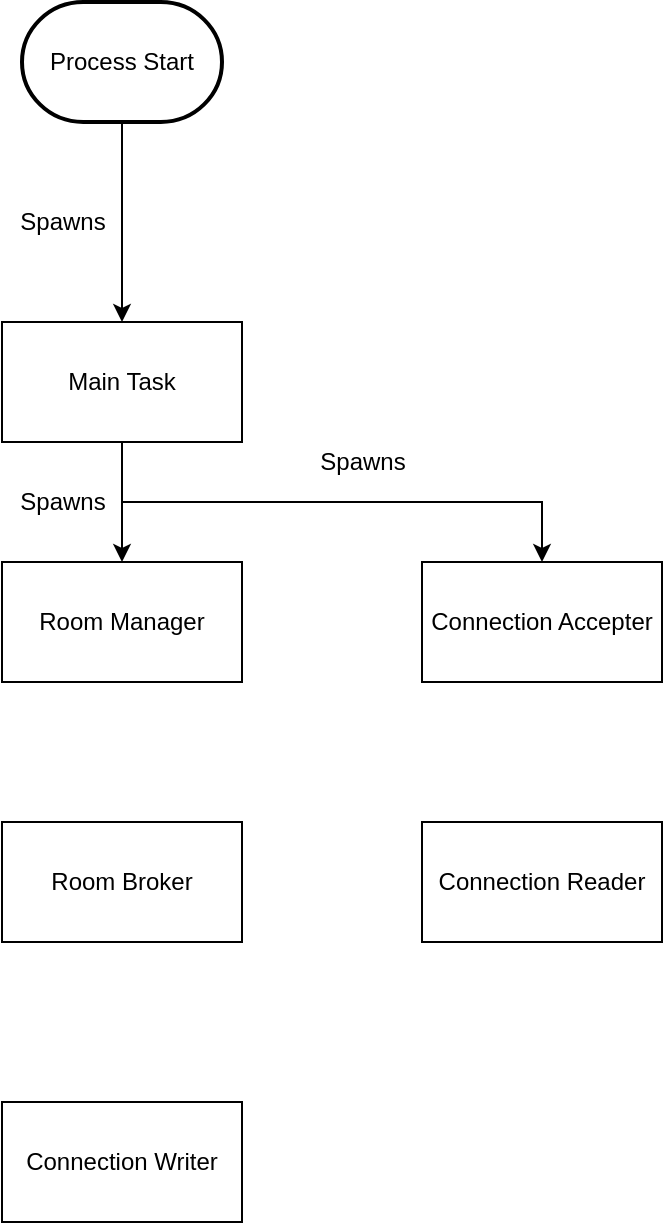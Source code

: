<mxfile version="13.0.9">
    <diagram id="t42qxElpTBIRS0ybBuN8" name="Page-1">
        <mxGraphModel dx="1420" dy="563" grid="1" gridSize="10" guides="1" tooltips="1" connect="1" arrows="1" fold="1" page="1" pageScale="1" pageWidth="850" pageHeight="1100" math="0" shadow="0">
            <root>
                <mxCell id="0"/>
                <mxCell id="1" parent="0"/>
                <mxCell id="9" style="edgeStyle=orthogonalEdgeStyle;rounded=0;orthogonalLoop=1;jettySize=auto;html=1;exitX=0.5;exitY=1;exitDx=0;exitDy=0;entryX=0.5;entryY=0;entryDx=0;entryDy=0;" edge="1" parent="1" source="2" target="8">
                    <mxGeometry relative="1" as="geometry"/>
                </mxCell>
                <mxCell id="12" style="edgeStyle=orthogonalEdgeStyle;rounded=0;orthogonalLoop=1;jettySize=auto;html=1;exitX=0.5;exitY=1;exitDx=0;exitDy=0;entryX=0.5;entryY=0;entryDx=0;entryDy=0;" edge="1" parent="1" source="2" target="11">
                    <mxGeometry relative="1" as="geometry"/>
                </mxCell>
                <mxCell id="2" value="Main Task" style="rounded=0;whiteSpace=wrap;html=1;" parent="1" vertex="1">
                    <mxGeometry x="70" y="200" width="120" height="60" as="geometry"/>
                </mxCell>
                <mxCell id="6" style="edgeStyle=orthogonalEdgeStyle;rounded=0;orthogonalLoop=1;jettySize=auto;html=1;exitX=0.5;exitY=1;exitDx=0;exitDy=0;exitPerimeter=0;entryX=0.5;entryY=0;entryDx=0;entryDy=0;" parent="1" source="3" target="2" edge="1">
                    <mxGeometry relative="1" as="geometry"/>
                </mxCell>
                <mxCell id="3" value="Process Start" style="strokeWidth=2;html=1;shape=mxgraph.flowchart.terminator;whiteSpace=wrap;" parent="1" vertex="1">
                    <mxGeometry x="80" y="40" width="100" height="60" as="geometry"/>
                </mxCell>
                <mxCell id="7" value="Spawns" style="text;html=1;align=center;verticalAlign=middle;resizable=0;points=[];autosize=1;" parent="1" vertex="1">
                    <mxGeometry x="70" y="140" width="60" height="20" as="geometry"/>
                </mxCell>
                <mxCell id="8" value="Room Manager" style="rounded=0;whiteSpace=wrap;html=1;" vertex="1" parent="1">
                    <mxGeometry x="70" y="320" width="120" height="60" as="geometry"/>
                </mxCell>
                <mxCell id="10" value="Spawns" style="text;html=1;align=center;verticalAlign=middle;resizable=0;points=[];autosize=1;" vertex="1" parent="1">
                    <mxGeometry x="70" y="280" width="60" height="20" as="geometry"/>
                </mxCell>
                <mxCell id="11" value="Connection Accepter" style="rounded=0;whiteSpace=wrap;html=1;" vertex="1" parent="1">
                    <mxGeometry x="280" y="320" width="120" height="60" as="geometry"/>
                </mxCell>
                <mxCell id="14" value="Spawns" style="text;html=1;align=center;verticalAlign=middle;resizable=0;points=[];autosize=1;" vertex="1" parent="1">
                    <mxGeometry x="220" y="260" width="60" height="20" as="geometry"/>
                </mxCell>
                <mxCell id="15" value="Connection Reader" style="rounded=0;whiteSpace=wrap;html=1;" vertex="1" parent="1">
                    <mxGeometry x="280" y="450" width="120" height="60" as="geometry"/>
                </mxCell>
                <mxCell id="16" value="Connection Writer" style="rounded=0;whiteSpace=wrap;html=1;" vertex="1" parent="1">
                    <mxGeometry x="70" y="590" width="120" height="60" as="geometry"/>
                </mxCell>
                <mxCell id="17" value="Room Broker" style="rounded=0;whiteSpace=wrap;html=1;" vertex="1" parent="1">
                    <mxGeometry x="70" y="450" width="120" height="60" as="geometry"/>
                </mxCell>
            </root>
        </mxGraphModel>
    </diagram>
</mxfile>